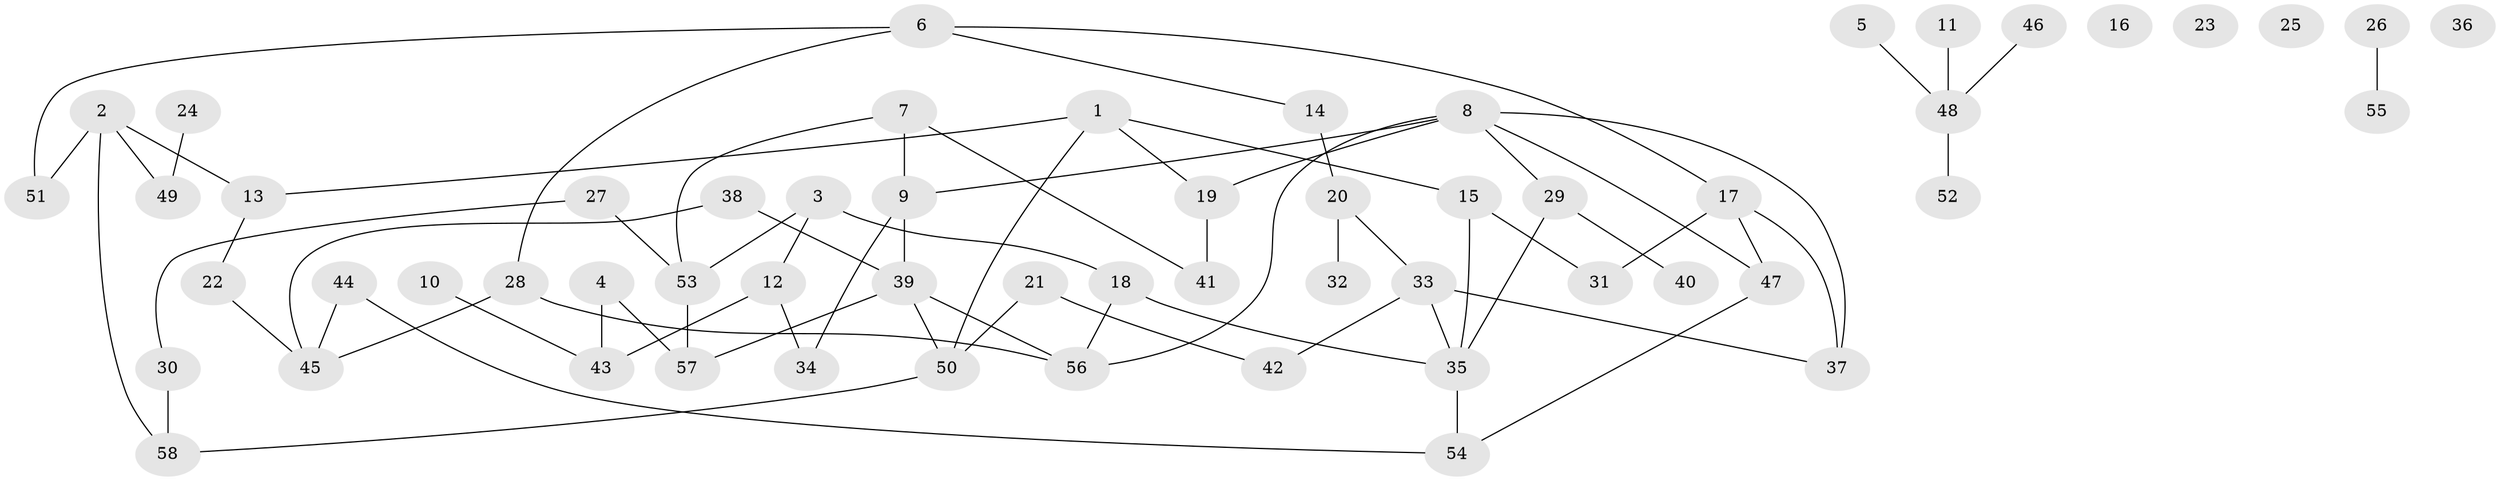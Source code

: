 // coarse degree distribution, {4: 0.20588235294117646, 5: 0.14705882352941177, 3: 0.17647058823529413, 1: 0.14705882352941177, 8: 0.029411764705882353, 2: 0.11764705882352941, 6: 0.029411764705882353, 0: 0.14705882352941177}
// Generated by graph-tools (version 1.1) at 2025/23/03/03/25 07:23:29]
// undirected, 58 vertices, 73 edges
graph export_dot {
graph [start="1"]
  node [color=gray90,style=filled];
  1;
  2;
  3;
  4;
  5;
  6;
  7;
  8;
  9;
  10;
  11;
  12;
  13;
  14;
  15;
  16;
  17;
  18;
  19;
  20;
  21;
  22;
  23;
  24;
  25;
  26;
  27;
  28;
  29;
  30;
  31;
  32;
  33;
  34;
  35;
  36;
  37;
  38;
  39;
  40;
  41;
  42;
  43;
  44;
  45;
  46;
  47;
  48;
  49;
  50;
  51;
  52;
  53;
  54;
  55;
  56;
  57;
  58;
  1 -- 13;
  1 -- 15;
  1 -- 19;
  1 -- 50;
  2 -- 13;
  2 -- 49;
  2 -- 51;
  2 -- 58;
  3 -- 12;
  3 -- 18;
  3 -- 53;
  4 -- 43;
  4 -- 57;
  5 -- 48;
  6 -- 14;
  6 -- 17;
  6 -- 28;
  6 -- 51;
  7 -- 9;
  7 -- 41;
  7 -- 53;
  8 -- 9;
  8 -- 19;
  8 -- 29;
  8 -- 37;
  8 -- 47;
  8 -- 56;
  9 -- 34;
  9 -- 39;
  10 -- 43;
  11 -- 48;
  12 -- 34;
  12 -- 43;
  13 -- 22;
  14 -- 20;
  15 -- 31;
  15 -- 35;
  17 -- 31;
  17 -- 37;
  17 -- 47;
  18 -- 35;
  18 -- 56;
  19 -- 41;
  20 -- 32;
  20 -- 33;
  21 -- 42;
  21 -- 50;
  22 -- 45;
  24 -- 49;
  26 -- 55;
  27 -- 30;
  27 -- 53;
  28 -- 45;
  28 -- 56;
  29 -- 35;
  29 -- 40;
  30 -- 58;
  33 -- 35;
  33 -- 37;
  33 -- 42;
  35 -- 54;
  38 -- 39;
  38 -- 45;
  39 -- 50;
  39 -- 56;
  39 -- 57;
  44 -- 45;
  44 -- 54;
  46 -- 48;
  47 -- 54;
  48 -- 52;
  50 -- 58;
  53 -- 57;
}
